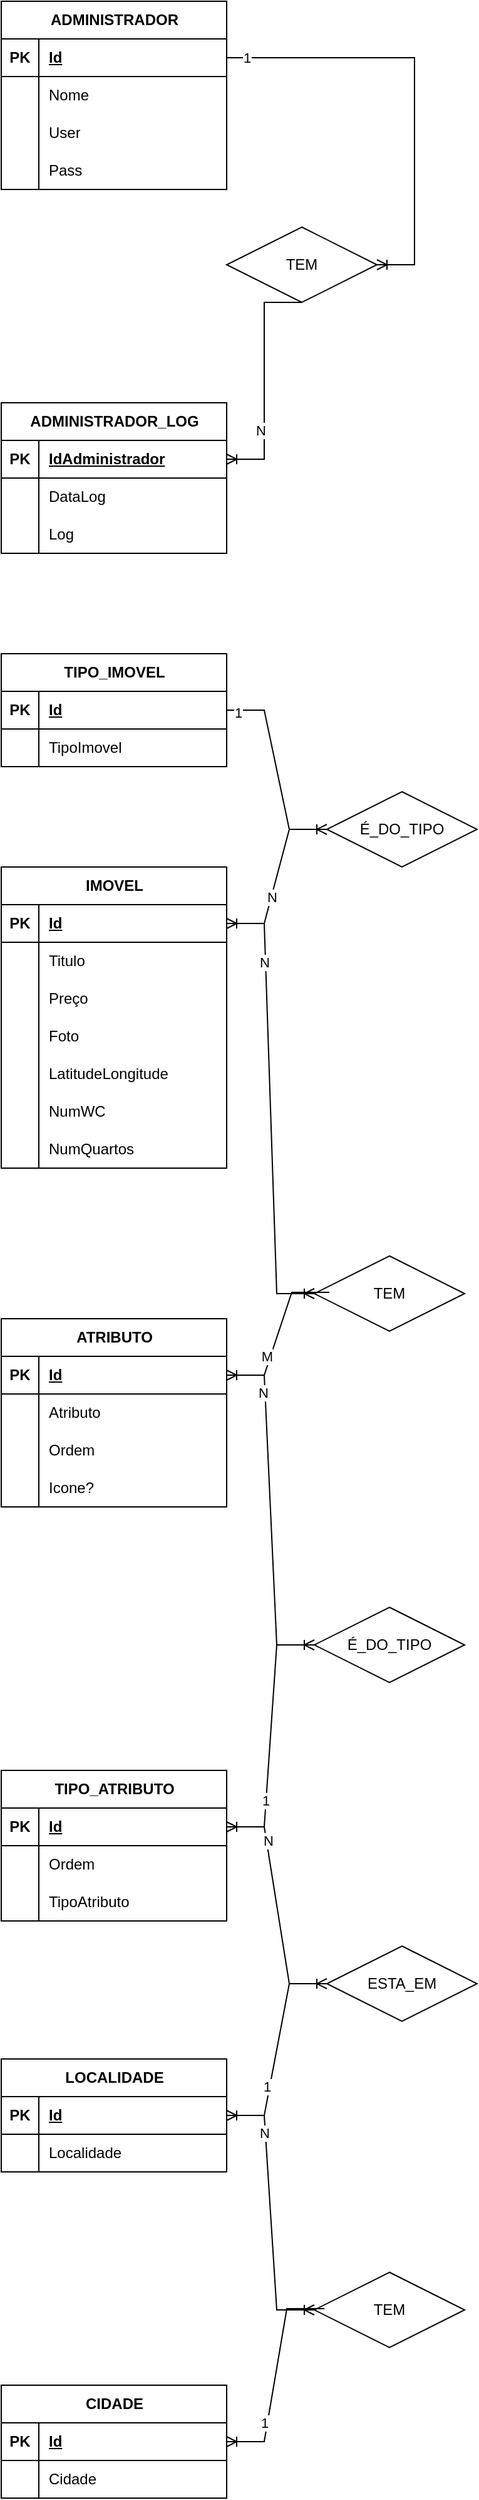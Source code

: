 <mxfile version="24.8.2">
  <diagram name="Página-1" id="wgQVCFoIRa9GiTAmnDLM">
    <mxGraphModel dx="1366" dy="745" grid="1" gridSize="10" guides="1" tooltips="1" connect="1" arrows="1" fold="1" page="1" pageScale="1" pageWidth="827" pageHeight="1169" math="0" shadow="0">
      <root>
        <mxCell id="0" />
        <mxCell id="1" parent="0" />
        <mxCell id="39krGgoOqLm14EW-LOz7-1" value="ADMINISTRADOR" style="shape=table;startSize=30;container=1;collapsible=1;childLayout=tableLayout;fixedRows=1;rowLines=0;fontStyle=1;align=center;resizeLast=1;html=1;" vertex="1" parent="1">
          <mxGeometry x="120" y="250" width="180" height="150" as="geometry" />
        </mxCell>
        <mxCell id="39krGgoOqLm14EW-LOz7-2" value="" style="shape=tableRow;horizontal=0;startSize=0;swimlaneHead=0;swimlaneBody=0;fillColor=none;collapsible=0;dropTarget=0;points=[[0,0.5],[1,0.5]];portConstraint=eastwest;top=0;left=0;right=0;bottom=1;" vertex="1" parent="39krGgoOqLm14EW-LOz7-1">
          <mxGeometry y="30" width="180" height="30" as="geometry" />
        </mxCell>
        <mxCell id="39krGgoOqLm14EW-LOz7-3" value="PK" style="shape=partialRectangle;connectable=0;fillColor=none;top=0;left=0;bottom=0;right=0;fontStyle=1;overflow=hidden;whiteSpace=wrap;html=1;" vertex="1" parent="39krGgoOqLm14EW-LOz7-2">
          <mxGeometry width="30" height="30" as="geometry">
            <mxRectangle width="30" height="30" as="alternateBounds" />
          </mxGeometry>
        </mxCell>
        <mxCell id="39krGgoOqLm14EW-LOz7-4" value="Id" style="shape=partialRectangle;connectable=0;fillColor=none;top=0;left=0;bottom=0;right=0;align=left;spacingLeft=6;fontStyle=5;overflow=hidden;whiteSpace=wrap;html=1;" vertex="1" parent="39krGgoOqLm14EW-LOz7-2">
          <mxGeometry x="30" width="150" height="30" as="geometry">
            <mxRectangle width="150" height="30" as="alternateBounds" />
          </mxGeometry>
        </mxCell>
        <mxCell id="39krGgoOqLm14EW-LOz7-5" value="" style="shape=tableRow;horizontal=0;startSize=0;swimlaneHead=0;swimlaneBody=0;fillColor=none;collapsible=0;dropTarget=0;points=[[0,0.5],[1,0.5]];portConstraint=eastwest;top=0;left=0;right=0;bottom=0;" vertex="1" parent="39krGgoOqLm14EW-LOz7-1">
          <mxGeometry y="60" width="180" height="30" as="geometry" />
        </mxCell>
        <mxCell id="39krGgoOqLm14EW-LOz7-6" value="" style="shape=partialRectangle;connectable=0;fillColor=none;top=0;left=0;bottom=0;right=0;editable=1;overflow=hidden;whiteSpace=wrap;html=1;" vertex="1" parent="39krGgoOqLm14EW-LOz7-5">
          <mxGeometry width="30" height="30" as="geometry">
            <mxRectangle width="30" height="30" as="alternateBounds" />
          </mxGeometry>
        </mxCell>
        <mxCell id="39krGgoOqLm14EW-LOz7-7" value="Nome" style="shape=partialRectangle;connectable=0;fillColor=none;top=0;left=0;bottom=0;right=0;align=left;spacingLeft=6;overflow=hidden;whiteSpace=wrap;html=1;" vertex="1" parent="39krGgoOqLm14EW-LOz7-5">
          <mxGeometry x="30" width="150" height="30" as="geometry">
            <mxRectangle width="150" height="30" as="alternateBounds" />
          </mxGeometry>
        </mxCell>
        <mxCell id="39krGgoOqLm14EW-LOz7-8" value="" style="shape=tableRow;horizontal=0;startSize=0;swimlaneHead=0;swimlaneBody=0;fillColor=none;collapsible=0;dropTarget=0;points=[[0,0.5],[1,0.5]];portConstraint=eastwest;top=0;left=0;right=0;bottom=0;" vertex="1" parent="39krGgoOqLm14EW-LOz7-1">
          <mxGeometry y="90" width="180" height="30" as="geometry" />
        </mxCell>
        <mxCell id="39krGgoOqLm14EW-LOz7-9" value="" style="shape=partialRectangle;connectable=0;fillColor=none;top=0;left=0;bottom=0;right=0;editable=1;overflow=hidden;whiteSpace=wrap;html=1;" vertex="1" parent="39krGgoOqLm14EW-LOz7-8">
          <mxGeometry width="30" height="30" as="geometry">
            <mxRectangle width="30" height="30" as="alternateBounds" />
          </mxGeometry>
        </mxCell>
        <mxCell id="39krGgoOqLm14EW-LOz7-10" value="User" style="shape=partialRectangle;connectable=0;fillColor=none;top=0;left=0;bottom=0;right=0;align=left;spacingLeft=6;overflow=hidden;whiteSpace=wrap;html=1;" vertex="1" parent="39krGgoOqLm14EW-LOz7-8">
          <mxGeometry x="30" width="150" height="30" as="geometry">
            <mxRectangle width="150" height="30" as="alternateBounds" />
          </mxGeometry>
        </mxCell>
        <mxCell id="39krGgoOqLm14EW-LOz7-11" value="" style="shape=tableRow;horizontal=0;startSize=0;swimlaneHead=0;swimlaneBody=0;fillColor=none;collapsible=0;dropTarget=0;points=[[0,0.5],[1,0.5]];portConstraint=eastwest;top=0;left=0;right=0;bottom=0;" vertex="1" parent="39krGgoOqLm14EW-LOz7-1">
          <mxGeometry y="120" width="180" height="30" as="geometry" />
        </mxCell>
        <mxCell id="39krGgoOqLm14EW-LOz7-12" value="" style="shape=partialRectangle;connectable=0;fillColor=none;top=0;left=0;bottom=0;right=0;editable=1;overflow=hidden;whiteSpace=wrap;html=1;" vertex="1" parent="39krGgoOqLm14EW-LOz7-11">
          <mxGeometry width="30" height="30" as="geometry">
            <mxRectangle width="30" height="30" as="alternateBounds" />
          </mxGeometry>
        </mxCell>
        <mxCell id="39krGgoOqLm14EW-LOz7-13" value="Pass" style="shape=partialRectangle;connectable=0;fillColor=none;top=0;left=0;bottom=0;right=0;align=left;spacingLeft=6;overflow=hidden;whiteSpace=wrap;html=1;" vertex="1" parent="39krGgoOqLm14EW-LOz7-11">
          <mxGeometry x="30" width="150" height="30" as="geometry">
            <mxRectangle width="150" height="30" as="alternateBounds" />
          </mxGeometry>
        </mxCell>
        <mxCell id="39krGgoOqLm14EW-LOz7-14" value="ADMINISTRADOR_LOG" style="shape=table;startSize=30;container=1;collapsible=1;childLayout=tableLayout;fixedRows=1;rowLines=0;fontStyle=1;align=center;resizeLast=1;html=1;" vertex="1" parent="1">
          <mxGeometry x="120" y="570" width="180" height="120" as="geometry" />
        </mxCell>
        <mxCell id="39krGgoOqLm14EW-LOz7-15" value="" style="shape=tableRow;horizontal=0;startSize=0;swimlaneHead=0;swimlaneBody=0;fillColor=none;collapsible=0;dropTarget=0;points=[[0,0.5],[1,0.5]];portConstraint=eastwest;top=0;left=0;right=0;bottom=1;" vertex="1" parent="39krGgoOqLm14EW-LOz7-14">
          <mxGeometry y="30" width="180" height="30" as="geometry" />
        </mxCell>
        <mxCell id="39krGgoOqLm14EW-LOz7-16" value="PK" style="shape=partialRectangle;connectable=0;fillColor=none;top=0;left=0;bottom=0;right=0;fontStyle=1;overflow=hidden;whiteSpace=wrap;html=1;" vertex="1" parent="39krGgoOqLm14EW-LOz7-15">
          <mxGeometry width="30" height="30" as="geometry">
            <mxRectangle width="30" height="30" as="alternateBounds" />
          </mxGeometry>
        </mxCell>
        <mxCell id="39krGgoOqLm14EW-LOz7-17" value="IdAdministrador" style="shape=partialRectangle;connectable=0;fillColor=none;top=0;left=0;bottom=0;right=0;align=left;spacingLeft=6;fontStyle=5;overflow=hidden;whiteSpace=wrap;html=1;" vertex="1" parent="39krGgoOqLm14EW-LOz7-15">
          <mxGeometry x="30" width="150" height="30" as="geometry">
            <mxRectangle width="150" height="30" as="alternateBounds" />
          </mxGeometry>
        </mxCell>
        <mxCell id="39krGgoOqLm14EW-LOz7-18" value="" style="shape=tableRow;horizontal=0;startSize=0;swimlaneHead=0;swimlaneBody=0;fillColor=none;collapsible=0;dropTarget=0;points=[[0,0.5],[1,0.5]];portConstraint=eastwest;top=0;left=0;right=0;bottom=0;" vertex="1" parent="39krGgoOqLm14EW-LOz7-14">
          <mxGeometry y="60" width="180" height="30" as="geometry" />
        </mxCell>
        <mxCell id="39krGgoOqLm14EW-LOz7-19" value="" style="shape=partialRectangle;connectable=0;fillColor=none;top=0;left=0;bottom=0;right=0;editable=1;overflow=hidden;whiteSpace=wrap;html=1;" vertex="1" parent="39krGgoOqLm14EW-LOz7-18">
          <mxGeometry width="30" height="30" as="geometry">
            <mxRectangle width="30" height="30" as="alternateBounds" />
          </mxGeometry>
        </mxCell>
        <mxCell id="39krGgoOqLm14EW-LOz7-20" value="DataLog" style="shape=partialRectangle;connectable=0;fillColor=none;top=0;left=0;bottom=0;right=0;align=left;spacingLeft=6;overflow=hidden;whiteSpace=wrap;html=1;" vertex="1" parent="39krGgoOqLm14EW-LOz7-18">
          <mxGeometry x="30" width="150" height="30" as="geometry">
            <mxRectangle width="150" height="30" as="alternateBounds" />
          </mxGeometry>
        </mxCell>
        <mxCell id="39krGgoOqLm14EW-LOz7-21" value="" style="shape=tableRow;horizontal=0;startSize=0;swimlaneHead=0;swimlaneBody=0;fillColor=none;collapsible=0;dropTarget=0;points=[[0,0.5],[1,0.5]];portConstraint=eastwest;top=0;left=0;right=0;bottom=0;" vertex="1" parent="39krGgoOqLm14EW-LOz7-14">
          <mxGeometry y="90" width="180" height="30" as="geometry" />
        </mxCell>
        <mxCell id="39krGgoOqLm14EW-LOz7-22" value="" style="shape=partialRectangle;connectable=0;fillColor=none;top=0;left=0;bottom=0;right=0;editable=1;overflow=hidden;whiteSpace=wrap;html=1;" vertex="1" parent="39krGgoOqLm14EW-LOz7-21">
          <mxGeometry width="30" height="30" as="geometry">
            <mxRectangle width="30" height="30" as="alternateBounds" />
          </mxGeometry>
        </mxCell>
        <mxCell id="39krGgoOqLm14EW-LOz7-23" value="Log" style="shape=partialRectangle;connectable=0;fillColor=none;top=0;left=0;bottom=0;right=0;align=left;spacingLeft=6;overflow=hidden;whiteSpace=wrap;html=1;" vertex="1" parent="39krGgoOqLm14EW-LOz7-21">
          <mxGeometry x="30" width="150" height="30" as="geometry">
            <mxRectangle width="150" height="30" as="alternateBounds" />
          </mxGeometry>
        </mxCell>
        <mxCell id="39krGgoOqLm14EW-LOz7-37" value="" style="edgeStyle=entityRelationEdgeStyle;fontSize=12;html=1;endArrow=ERoneToMany;rounded=0;" edge="1" parent="1" source="39krGgoOqLm14EW-LOz7-2" target="39krGgoOqLm14EW-LOz7-83">
          <mxGeometry width="100" height="100" relative="1" as="geometry">
            <mxPoint x="330" y="280" as="sourcePoint" />
            <mxPoint x="390" y="425" as="targetPoint" />
            <Array as="points">
              <mxPoint x="400" y="353" />
              <mxPoint x="370" y="368" />
              <mxPoint x="360" y="368" />
              <mxPoint x="350" y="280" />
            </Array>
          </mxGeometry>
        </mxCell>
        <mxCell id="39krGgoOqLm14EW-LOz7-38" value="1" style="edgeLabel;html=1;align=center;verticalAlign=middle;resizable=0;points=[];" vertex="1" connectable="0" parent="39krGgoOqLm14EW-LOz7-37">
          <mxGeometry x="-0.91" relative="1" as="geometry">
            <mxPoint as="offset" />
          </mxGeometry>
        </mxCell>
        <mxCell id="39krGgoOqLm14EW-LOz7-40" value="TIPO_IMOVEL" style="shape=table;startSize=30;container=1;collapsible=1;childLayout=tableLayout;fixedRows=1;rowLines=0;fontStyle=1;align=center;resizeLast=1;html=1;" vertex="1" parent="1">
          <mxGeometry x="120" y="770" width="180" height="90" as="geometry" />
        </mxCell>
        <mxCell id="39krGgoOqLm14EW-LOz7-41" value="" style="shape=tableRow;horizontal=0;startSize=0;swimlaneHead=0;swimlaneBody=0;fillColor=none;collapsible=0;dropTarget=0;points=[[0,0.5],[1,0.5]];portConstraint=eastwest;top=0;left=0;right=0;bottom=1;" vertex="1" parent="39krGgoOqLm14EW-LOz7-40">
          <mxGeometry y="30" width="180" height="30" as="geometry" />
        </mxCell>
        <mxCell id="39krGgoOqLm14EW-LOz7-42" value="PK" style="shape=partialRectangle;connectable=0;fillColor=none;top=0;left=0;bottom=0;right=0;fontStyle=1;overflow=hidden;whiteSpace=wrap;html=1;" vertex="1" parent="39krGgoOqLm14EW-LOz7-41">
          <mxGeometry width="30" height="30" as="geometry">
            <mxRectangle width="30" height="30" as="alternateBounds" />
          </mxGeometry>
        </mxCell>
        <mxCell id="39krGgoOqLm14EW-LOz7-43" value="Id" style="shape=partialRectangle;connectable=0;fillColor=none;top=0;left=0;bottom=0;right=0;align=left;spacingLeft=6;fontStyle=5;overflow=hidden;whiteSpace=wrap;html=1;" vertex="1" parent="39krGgoOqLm14EW-LOz7-41">
          <mxGeometry x="30" width="150" height="30" as="geometry">
            <mxRectangle width="150" height="30" as="alternateBounds" />
          </mxGeometry>
        </mxCell>
        <mxCell id="39krGgoOqLm14EW-LOz7-44" value="" style="shape=tableRow;horizontal=0;startSize=0;swimlaneHead=0;swimlaneBody=0;fillColor=none;collapsible=0;dropTarget=0;points=[[0,0.5],[1,0.5]];portConstraint=eastwest;top=0;left=0;right=0;bottom=0;" vertex="1" parent="39krGgoOqLm14EW-LOz7-40">
          <mxGeometry y="60" width="180" height="30" as="geometry" />
        </mxCell>
        <mxCell id="39krGgoOqLm14EW-LOz7-45" value="" style="shape=partialRectangle;connectable=0;fillColor=none;top=0;left=0;bottom=0;right=0;editable=1;overflow=hidden;whiteSpace=wrap;html=1;" vertex="1" parent="39krGgoOqLm14EW-LOz7-44">
          <mxGeometry width="30" height="30" as="geometry">
            <mxRectangle width="30" height="30" as="alternateBounds" />
          </mxGeometry>
        </mxCell>
        <mxCell id="39krGgoOqLm14EW-LOz7-46" value="TipoImovel" style="shape=partialRectangle;connectable=0;fillColor=none;top=0;left=0;bottom=0;right=0;align=left;spacingLeft=6;overflow=hidden;whiteSpace=wrap;html=1;" vertex="1" parent="39krGgoOqLm14EW-LOz7-44">
          <mxGeometry x="30" width="150" height="30" as="geometry">
            <mxRectangle width="150" height="30" as="alternateBounds" />
          </mxGeometry>
        </mxCell>
        <mxCell id="39krGgoOqLm14EW-LOz7-55" value="IMOVEL" style="shape=table;startSize=30;container=1;collapsible=1;childLayout=tableLayout;fixedRows=1;rowLines=0;fontStyle=1;align=center;resizeLast=1;html=1;" vertex="1" parent="1">
          <mxGeometry x="120" y="940" width="180" height="240" as="geometry" />
        </mxCell>
        <mxCell id="39krGgoOqLm14EW-LOz7-56" value="" style="shape=tableRow;horizontal=0;startSize=0;swimlaneHead=0;swimlaneBody=0;fillColor=none;collapsible=0;dropTarget=0;points=[[0,0.5],[1,0.5]];portConstraint=eastwest;top=0;left=0;right=0;bottom=1;" vertex="1" parent="39krGgoOqLm14EW-LOz7-55">
          <mxGeometry y="30" width="180" height="30" as="geometry" />
        </mxCell>
        <mxCell id="39krGgoOqLm14EW-LOz7-57" value="PK" style="shape=partialRectangle;connectable=0;fillColor=none;top=0;left=0;bottom=0;right=0;fontStyle=1;overflow=hidden;whiteSpace=wrap;html=1;" vertex="1" parent="39krGgoOqLm14EW-LOz7-56">
          <mxGeometry width="30" height="30" as="geometry">
            <mxRectangle width="30" height="30" as="alternateBounds" />
          </mxGeometry>
        </mxCell>
        <mxCell id="39krGgoOqLm14EW-LOz7-58" value="Id" style="shape=partialRectangle;connectable=0;fillColor=none;top=0;left=0;bottom=0;right=0;align=left;spacingLeft=6;fontStyle=5;overflow=hidden;whiteSpace=wrap;html=1;" vertex="1" parent="39krGgoOqLm14EW-LOz7-56">
          <mxGeometry x="30" width="150" height="30" as="geometry">
            <mxRectangle width="150" height="30" as="alternateBounds" />
          </mxGeometry>
        </mxCell>
        <mxCell id="39krGgoOqLm14EW-LOz7-59" value="" style="shape=tableRow;horizontal=0;startSize=0;swimlaneHead=0;swimlaneBody=0;fillColor=none;collapsible=0;dropTarget=0;points=[[0,0.5],[1,0.5]];portConstraint=eastwest;top=0;left=0;right=0;bottom=0;" vertex="1" parent="39krGgoOqLm14EW-LOz7-55">
          <mxGeometry y="60" width="180" height="30" as="geometry" />
        </mxCell>
        <mxCell id="39krGgoOqLm14EW-LOz7-60" value="" style="shape=partialRectangle;connectable=0;fillColor=none;top=0;left=0;bottom=0;right=0;editable=1;overflow=hidden;whiteSpace=wrap;html=1;" vertex="1" parent="39krGgoOqLm14EW-LOz7-59">
          <mxGeometry width="30" height="30" as="geometry">
            <mxRectangle width="30" height="30" as="alternateBounds" />
          </mxGeometry>
        </mxCell>
        <mxCell id="39krGgoOqLm14EW-LOz7-61" value="Titulo" style="shape=partialRectangle;connectable=0;fillColor=none;top=0;left=0;bottom=0;right=0;align=left;spacingLeft=6;overflow=hidden;whiteSpace=wrap;html=1;" vertex="1" parent="39krGgoOqLm14EW-LOz7-59">
          <mxGeometry x="30" width="150" height="30" as="geometry">
            <mxRectangle width="150" height="30" as="alternateBounds" />
          </mxGeometry>
        </mxCell>
        <mxCell id="39krGgoOqLm14EW-LOz7-65" value="" style="shape=tableRow;horizontal=0;startSize=0;swimlaneHead=0;swimlaneBody=0;fillColor=none;collapsible=0;dropTarget=0;points=[[0,0.5],[1,0.5]];portConstraint=eastwest;top=0;left=0;right=0;bottom=0;" vertex="1" parent="39krGgoOqLm14EW-LOz7-55">
          <mxGeometry y="90" width="180" height="30" as="geometry" />
        </mxCell>
        <mxCell id="39krGgoOqLm14EW-LOz7-66" value="" style="shape=partialRectangle;connectable=0;fillColor=none;top=0;left=0;bottom=0;right=0;editable=1;overflow=hidden;whiteSpace=wrap;html=1;" vertex="1" parent="39krGgoOqLm14EW-LOz7-65">
          <mxGeometry width="30" height="30" as="geometry">
            <mxRectangle width="30" height="30" as="alternateBounds" />
          </mxGeometry>
        </mxCell>
        <mxCell id="39krGgoOqLm14EW-LOz7-67" value="Preço" style="shape=partialRectangle;connectable=0;fillColor=none;top=0;left=0;bottom=0;right=0;align=left;spacingLeft=6;overflow=hidden;whiteSpace=wrap;html=1;" vertex="1" parent="39krGgoOqLm14EW-LOz7-65">
          <mxGeometry x="30" width="150" height="30" as="geometry">
            <mxRectangle width="150" height="30" as="alternateBounds" />
          </mxGeometry>
        </mxCell>
        <mxCell id="39krGgoOqLm14EW-LOz7-68" value="" style="shape=tableRow;horizontal=0;startSize=0;swimlaneHead=0;swimlaneBody=0;fillColor=none;collapsible=0;dropTarget=0;points=[[0,0.5],[1,0.5]];portConstraint=eastwest;top=0;left=0;right=0;bottom=0;" vertex="1" parent="39krGgoOqLm14EW-LOz7-55">
          <mxGeometry y="120" width="180" height="30" as="geometry" />
        </mxCell>
        <mxCell id="39krGgoOqLm14EW-LOz7-69" value="" style="shape=partialRectangle;connectable=0;fillColor=none;top=0;left=0;bottom=0;right=0;editable=1;overflow=hidden;whiteSpace=wrap;html=1;" vertex="1" parent="39krGgoOqLm14EW-LOz7-68">
          <mxGeometry width="30" height="30" as="geometry">
            <mxRectangle width="30" height="30" as="alternateBounds" />
          </mxGeometry>
        </mxCell>
        <mxCell id="39krGgoOqLm14EW-LOz7-70" value="Foto" style="shape=partialRectangle;connectable=0;fillColor=none;top=0;left=0;bottom=0;right=0;align=left;spacingLeft=6;overflow=hidden;whiteSpace=wrap;html=1;" vertex="1" parent="39krGgoOqLm14EW-LOz7-68">
          <mxGeometry x="30" width="150" height="30" as="geometry">
            <mxRectangle width="150" height="30" as="alternateBounds" />
          </mxGeometry>
        </mxCell>
        <mxCell id="39krGgoOqLm14EW-LOz7-71" value="" style="shape=tableRow;horizontal=0;startSize=0;swimlaneHead=0;swimlaneBody=0;fillColor=none;collapsible=0;dropTarget=0;points=[[0,0.5],[1,0.5]];portConstraint=eastwest;top=0;left=0;right=0;bottom=0;" vertex="1" parent="39krGgoOqLm14EW-LOz7-55">
          <mxGeometry y="150" width="180" height="30" as="geometry" />
        </mxCell>
        <mxCell id="39krGgoOqLm14EW-LOz7-72" value="" style="shape=partialRectangle;connectable=0;fillColor=none;top=0;left=0;bottom=0;right=0;editable=1;overflow=hidden;whiteSpace=wrap;html=1;" vertex="1" parent="39krGgoOqLm14EW-LOz7-71">
          <mxGeometry width="30" height="30" as="geometry">
            <mxRectangle width="30" height="30" as="alternateBounds" />
          </mxGeometry>
        </mxCell>
        <mxCell id="39krGgoOqLm14EW-LOz7-73" value="LatitudeLongitude" style="shape=partialRectangle;connectable=0;fillColor=none;top=0;left=0;bottom=0;right=0;align=left;spacingLeft=6;overflow=hidden;whiteSpace=wrap;html=1;" vertex="1" parent="39krGgoOqLm14EW-LOz7-71">
          <mxGeometry x="30" width="150" height="30" as="geometry">
            <mxRectangle width="150" height="30" as="alternateBounds" />
          </mxGeometry>
        </mxCell>
        <mxCell id="39krGgoOqLm14EW-LOz7-74" value="" style="shape=tableRow;horizontal=0;startSize=0;swimlaneHead=0;swimlaneBody=0;fillColor=none;collapsible=0;dropTarget=0;points=[[0,0.5],[1,0.5]];portConstraint=eastwest;top=0;left=0;right=0;bottom=0;" vertex="1" parent="39krGgoOqLm14EW-LOz7-55">
          <mxGeometry y="180" width="180" height="30" as="geometry" />
        </mxCell>
        <mxCell id="39krGgoOqLm14EW-LOz7-75" value="" style="shape=partialRectangle;connectable=0;fillColor=none;top=0;left=0;bottom=0;right=0;editable=1;overflow=hidden;whiteSpace=wrap;html=1;" vertex="1" parent="39krGgoOqLm14EW-LOz7-74">
          <mxGeometry width="30" height="30" as="geometry">
            <mxRectangle width="30" height="30" as="alternateBounds" />
          </mxGeometry>
        </mxCell>
        <mxCell id="39krGgoOqLm14EW-LOz7-76" value="NumWC" style="shape=partialRectangle;connectable=0;fillColor=none;top=0;left=0;bottom=0;right=0;align=left;spacingLeft=6;overflow=hidden;whiteSpace=wrap;html=1;" vertex="1" parent="39krGgoOqLm14EW-LOz7-74">
          <mxGeometry x="30" width="150" height="30" as="geometry">
            <mxRectangle width="150" height="30" as="alternateBounds" />
          </mxGeometry>
        </mxCell>
        <mxCell id="39krGgoOqLm14EW-LOz7-77" value="" style="shape=tableRow;horizontal=0;startSize=0;swimlaneHead=0;swimlaneBody=0;fillColor=none;collapsible=0;dropTarget=0;points=[[0,0.5],[1,0.5]];portConstraint=eastwest;top=0;left=0;right=0;bottom=0;" vertex="1" parent="39krGgoOqLm14EW-LOz7-55">
          <mxGeometry y="210" width="180" height="30" as="geometry" />
        </mxCell>
        <mxCell id="39krGgoOqLm14EW-LOz7-78" value="" style="shape=partialRectangle;connectable=0;fillColor=none;top=0;left=0;bottom=0;right=0;editable=1;overflow=hidden;whiteSpace=wrap;html=1;" vertex="1" parent="39krGgoOqLm14EW-LOz7-77">
          <mxGeometry width="30" height="30" as="geometry">
            <mxRectangle width="30" height="30" as="alternateBounds" />
          </mxGeometry>
        </mxCell>
        <mxCell id="39krGgoOqLm14EW-LOz7-79" value="NumQuartos" style="shape=partialRectangle;connectable=0;fillColor=none;top=0;left=0;bottom=0;right=0;align=left;spacingLeft=6;overflow=hidden;whiteSpace=wrap;html=1;" vertex="1" parent="39krGgoOqLm14EW-LOz7-77">
          <mxGeometry x="30" width="150" height="30" as="geometry">
            <mxRectangle width="150" height="30" as="alternateBounds" />
          </mxGeometry>
        </mxCell>
        <mxCell id="39krGgoOqLm14EW-LOz7-80" value="" style="edgeStyle=entityRelationEdgeStyle;fontSize=12;html=1;endArrow=ERoneToMany;rounded=0;entryX=0;entryY=0.5;entryDx=0;entryDy=0;" edge="1" parent="1" source="39krGgoOqLm14EW-LOz7-41" target="39krGgoOqLm14EW-LOz7-86">
          <mxGeometry width="100" height="100" relative="1" as="geometry">
            <mxPoint x="320" y="970" as="sourcePoint" />
            <mxPoint x="420" y="870" as="targetPoint" />
          </mxGeometry>
        </mxCell>
        <mxCell id="39krGgoOqLm14EW-LOz7-81" value="1" style="edgeLabel;html=1;align=center;verticalAlign=middle;resizable=0;points=[];" vertex="1" connectable="0" parent="39krGgoOqLm14EW-LOz7-80">
          <mxGeometry x="-0.887" y="-2" relative="1" as="geometry">
            <mxPoint as="offset" />
          </mxGeometry>
        </mxCell>
        <mxCell id="39krGgoOqLm14EW-LOz7-83" value="TEM" style="shape=rhombus;perimeter=rhombusPerimeter;whiteSpace=wrap;html=1;align=center;" vertex="1" parent="1">
          <mxGeometry x="300" y="430" width="120" height="60" as="geometry" />
        </mxCell>
        <mxCell id="39krGgoOqLm14EW-LOz7-84" value="" style="edgeStyle=entityRelationEdgeStyle;fontSize=12;html=1;endArrow=ERoneToMany;rounded=0;exitX=0.5;exitY=1;exitDx=0;exitDy=0;" edge="1" parent="1" source="39krGgoOqLm14EW-LOz7-83" target="39krGgoOqLm14EW-LOz7-15">
          <mxGeometry width="100" height="100" relative="1" as="geometry">
            <mxPoint x="380" y="650" as="sourcePoint" />
            <mxPoint x="480" y="550" as="targetPoint" />
            <Array as="points">
              <mxPoint x="360" y="540" />
              <mxPoint x="380" y="530" />
            </Array>
          </mxGeometry>
        </mxCell>
        <mxCell id="39krGgoOqLm14EW-LOz7-85" value="N" style="edgeLabel;html=1;align=center;verticalAlign=middle;resizable=0;points=[];" vertex="1" connectable="0" parent="39krGgoOqLm14EW-LOz7-84">
          <mxGeometry x="0.419" y="-3" relative="1" as="geometry">
            <mxPoint as="offset" />
          </mxGeometry>
        </mxCell>
        <mxCell id="39krGgoOqLm14EW-LOz7-86" value="É_DO_TIPO" style="shape=rhombus;perimeter=rhombusPerimeter;whiteSpace=wrap;html=1;align=center;" vertex="1" parent="1">
          <mxGeometry x="380" y="880" width="120" height="60" as="geometry" />
        </mxCell>
        <mxCell id="39krGgoOqLm14EW-LOz7-87" value="" style="edgeStyle=entityRelationEdgeStyle;fontSize=12;html=1;endArrow=ERoneToMany;rounded=0;" edge="1" parent="1" source="39krGgoOqLm14EW-LOz7-86" target="39krGgoOqLm14EW-LOz7-56">
          <mxGeometry width="100" height="100" relative="1" as="geometry">
            <mxPoint x="390" y="1160" as="sourcePoint" />
            <mxPoint x="490" y="1060" as="targetPoint" />
            <Array as="points">
              <mxPoint x="390" y="1010" />
            </Array>
          </mxGeometry>
        </mxCell>
        <mxCell id="39krGgoOqLm14EW-LOz7-88" value="N" style="edgeLabel;html=1;align=center;verticalAlign=middle;resizable=0;points=[];" vertex="1" connectable="0" parent="39krGgoOqLm14EW-LOz7-87">
          <mxGeometry x="0.247" relative="1" as="geometry">
            <mxPoint as="offset" />
          </mxGeometry>
        </mxCell>
        <mxCell id="39krGgoOqLm14EW-LOz7-89" value="TEM" style="shape=rhombus;perimeter=rhombusPerimeter;whiteSpace=wrap;html=1;align=center;" vertex="1" parent="1">
          <mxGeometry x="370" y="1250" width="120" height="60" as="geometry" />
        </mxCell>
        <mxCell id="39krGgoOqLm14EW-LOz7-90" value="" style="edgeStyle=entityRelationEdgeStyle;fontSize=12;html=1;endArrow=ERoneToMany;rounded=0;" edge="1" parent="1" source="39krGgoOqLm14EW-LOz7-56" target="39krGgoOqLm14EW-LOz7-89">
          <mxGeometry width="100" height="100" relative="1" as="geometry">
            <mxPoint x="250" y="1350" as="sourcePoint" />
            <mxPoint x="350" y="1250" as="targetPoint" />
          </mxGeometry>
        </mxCell>
        <mxCell id="39krGgoOqLm14EW-LOz7-104" value="N" style="edgeLabel;html=1;align=center;verticalAlign=middle;resizable=0;points=[];" vertex="1" connectable="0" parent="39krGgoOqLm14EW-LOz7-90">
          <mxGeometry x="-0.657" y="-1" relative="1" as="geometry">
            <mxPoint as="offset" />
          </mxGeometry>
        </mxCell>
        <mxCell id="39krGgoOqLm14EW-LOz7-91" value="ATRIBUTO" style="shape=table;startSize=30;container=1;collapsible=1;childLayout=tableLayout;fixedRows=1;rowLines=0;fontStyle=1;align=center;resizeLast=1;html=1;" vertex="1" parent="1">
          <mxGeometry x="120" y="1300" width="180" height="150" as="geometry" />
        </mxCell>
        <mxCell id="39krGgoOqLm14EW-LOz7-92" value="" style="shape=tableRow;horizontal=0;startSize=0;swimlaneHead=0;swimlaneBody=0;fillColor=none;collapsible=0;dropTarget=0;points=[[0,0.5],[1,0.5]];portConstraint=eastwest;top=0;left=0;right=0;bottom=1;" vertex="1" parent="39krGgoOqLm14EW-LOz7-91">
          <mxGeometry y="30" width="180" height="30" as="geometry" />
        </mxCell>
        <mxCell id="39krGgoOqLm14EW-LOz7-93" value="PK" style="shape=partialRectangle;connectable=0;fillColor=none;top=0;left=0;bottom=0;right=0;fontStyle=1;overflow=hidden;whiteSpace=wrap;html=1;" vertex="1" parent="39krGgoOqLm14EW-LOz7-92">
          <mxGeometry width="30" height="30" as="geometry">
            <mxRectangle width="30" height="30" as="alternateBounds" />
          </mxGeometry>
        </mxCell>
        <mxCell id="39krGgoOqLm14EW-LOz7-94" value="Id" style="shape=partialRectangle;connectable=0;fillColor=none;top=0;left=0;bottom=0;right=0;align=left;spacingLeft=6;fontStyle=5;overflow=hidden;whiteSpace=wrap;html=1;" vertex="1" parent="39krGgoOqLm14EW-LOz7-92">
          <mxGeometry x="30" width="150" height="30" as="geometry">
            <mxRectangle width="150" height="30" as="alternateBounds" />
          </mxGeometry>
        </mxCell>
        <mxCell id="39krGgoOqLm14EW-LOz7-95" value="" style="shape=tableRow;horizontal=0;startSize=0;swimlaneHead=0;swimlaneBody=0;fillColor=none;collapsible=0;dropTarget=0;points=[[0,0.5],[1,0.5]];portConstraint=eastwest;top=0;left=0;right=0;bottom=0;" vertex="1" parent="39krGgoOqLm14EW-LOz7-91">
          <mxGeometry y="60" width="180" height="30" as="geometry" />
        </mxCell>
        <mxCell id="39krGgoOqLm14EW-LOz7-96" value="" style="shape=partialRectangle;connectable=0;fillColor=none;top=0;left=0;bottom=0;right=0;editable=1;overflow=hidden;whiteSpace=wrap;html=1;" vertex="1" parent="39krGgoOqLm14EW-LOz7-95">
          <mxGeometry width="30" height="30" as="geometry">
            <mxRectangle width="30" height="30" as="alternateBounds" />
          </mxGeometry>
        </mxCell>
        <mxCell id="39krGgoOqLm14EW-LOz7-97" value="Atributo" style="shape=partialRectangle;connectable=0;fillColor=none;top=0;left=0;bottom=0;right=0;align=left;spacingLeft=6;overflow=hidden;whiteSpace=wrap;html=1;" vertex="1" parent="39krGgoOqLm14EW-LOz7-95">
          <mxGeometry x="30" width="150" height="30" as="geometry">
            <mxRectangle width="150" height="30" as="alternateBounds" />
          </mxGeometry>
        </mxCell>
        <mxCell id="39krGgoOqLm14EW-LOz7-98" value="" style="shape=tableRow;horizontal=0;startSize=0;swimlaneHead=0;swimlaneBody=0;fillColor=none;collapsible=0;dropTarget=0;points=[[0,0.5],[1,0.5]];portConstraint=eastwest;top=0;left=0;right=0;bottom=0;" vertex="1" parent="39krGgoOqLm14EW-LOz7-91">
          <mxGeometry y="90" width="180" height="30" as="geometry" />
        </mxCell>
        <mxCell id="39krGgoOqLm14EW-LOz7-99" value="" style="shape=partialRectangle;connectable=0;fillColor=none;top=0;left=0;bottom=0;right=0;editable=1;overflow=hidden;whiteSpace=wrap;html=1;" vertex="1" parent="39krGgoOqLm14EW-LOz7-98">
          <mxGeometry width="30" height="30" as="geometry">
            <mxRectangle width="30" height="30" as="alternateBounds" />
          </mxGeometry>
        </mxCell>
        <mxCell id="39krGgoOqLm14EW-LOz7-100" value="Ordem" style="shape=partialRectangle;connectable=0;fillColor=none;top=0;left=0;bottom=0;right=0;align=left;spacingLeft=6;overflow=hidden;whiteSpace=wrap;html=1;" vertex="1" parent="39krGgoOqLm14EW-LOz7-98">
          <mxGeometry x="30" width="150" height="30" as="geometry">
            <mxRectangle width="150" height="30" as="alternateBounds" />
          </mxGeometry>
        </mxCell>
        <mxCell id="39krGgoOqLm14EW-LOz7-101" value="" style="shape=tableRow;horizontal=0;startSize=0;swimlaneHead=0;swimlaneBody=0;fillColor=none;collapsible=0;dropTarget=0;points=[[0,0.5],[1,0.5]];portConstraint=eastwest;top=0;left=0;right=0;bottom=0;" vertex="1" parent="39krGgoOqLm14EW-LOz7-91">
          <mxGeometry y="120" width="180" height="30" as="geometry" />
        </mxCell>
        <mxCell id="39krGgoOqLm14EW-LOz7-102" value="" style="shape=partialRectangle;connectable=0;fillColor=none;top=0;left=0;bottom=0;right=0;editable=1;overflow=hidden;whiteSpace=wrap;html=1;" vertex="1" parent="39krGgoOqLm14EW-LOz7-101">
          <mxGeometry width="30" height="30" as="geometry">
            <mxRectangle width="30" height="30" as="alternateBounds" />
          </mxGeometry>
        </mxCell>
        <mxCell id="39krGgoOqLm14EW-LOz7-103" value="Icone?" style="shape=partialRectangle;connectable=0;fillColor=none;top=0;left=0;bottom=0;right=0;align=left;spacingLeft=6;overflow=hidden;whiteSpace=wrap;html=1;" vertex="1" parent="39krGgoOqLm14EW-LOz7-101">
          <mxGeometry x="30" width="150" height="30" as="geometry">
            <mxRectangle width="150" height="30" as="alternateBounds" />
          </mxGeometry>
        </mxCell>
        <mxCell id="39krGgoOqLm14EW-LOz7-105" value="" style="edgeStyle=entityRelationEdgeStyle;fontSize=12;html=1;endArrow=ERoneToMany;rounded=0;exitX=0.1;exitY=0.483;exitDx=0;exitDy=0;exitPerimeter=0;" edge="1" parent="1" source="39krGgoOqLm14EW-LOz7-89" target="39krGgoOqLm14EW-LOz7-92">
          <mxGeometry width="100" height="100" relative="1" as="geometry">
            <mxPoint x="410" y="1490" as="sourcePoint" />
            <mxPoint x="510" y="1390" as="targetPoint" />
          </mxGeometry>
        </mxCell>
        <mxCell id="39krGgoOqLm14EW-LOz7-106" value="M" style="edgeLabel;html=1;align=center;verticalAlign=middle;resizable=0;points=[];" vertex="1" connectable="0" parent="39krGgoOqLm14EW-LOz7-105">
          <mxGeometry x="0.308" y="-3" relative="1" as="geometry">
            <mxPoint as="offset" />
          </mxGeometry>
        </mxCell>
        <mxCell id="39krGgoOqLm14EW-LOz7-107" value="É_DO_TIPO" style="shape=rhombus;perimeter=rhombusPerimeter;whiteSpace=wrap;html=1;align=center;" vertex="1" parent="1">
          <mxGeometry x="370" y="1530" width="120" height="60" as="geometry" />
        </mxCell>
        <mxCell id="39krGgoOqLm14EW-LOz7-108" value="TIPO_ATRIBUTO" style="shape=table;startSize=30;container=1;collapsible=1;childLayout=tableLayout;fixedRows=1;rowLines=0;fontStyle=1;align=center;resizeLast=1;html=1;" vertex="1" parent="1">
          <mxGeometry x="120" y="1660" width="180" height="120" as="geometry" />
        </mxCell>
        <mxCell id="39krGgoOqLm14EW-LOz7-109" value="" style="shape=tableRow;horizontal=0;startSize=0;swimlaneHead=0;swimlaneBody=0;fillColor=none;collapsible=0;dropTarget=0;points=[[0,0.5],[1,0.5]];portConstraint=eastwest;top=0;left=0;right=0;bottom=1;" vertex="1" parent="39krGgoOqLm14EW-LOz7-108">
          <mxGeometry y="30" width="180" height="30" as="geometry" />
        </mxCell>
        <mxCell id="39krGgoOqLm14EW-LOz7-110" value="PK" style="shape=partialRectangle;connectable=0;fillColor=none;top=0;left=0;bottom=0;right=0;fontStyle=1;overflow=hidden;whiteSpace=wrap;html=1;" vertex="1" parent="39krGgoOqLm14EW-LOz7-109">
          <mxGeometry width="30" height="30" as="geometry">
            <mxRectangle width="30" height="30" as="alternateBounds" />
          </mxGeometry>
        </mxCell>
        <mxCell id="39krGgoOqLm14EW-LOz7-111" value="Id" style="shape=partialRectangle;connectable=0;fillColor=none;top=0;left=0;bottom=0;right=0;align=left;spacingLeft=6;fontStyle=5;overflow=hidden;whiteSpace=wrap;html=1;" vertex="1" parent="39krGgoOqLm14EW-LOz7-109">
          <mxGeometry x="30" width="150" height="30" as="geometry">
            <mxRectangle width="150" height="30" as="alternateBounds" />
          </mxGeometry>
        </mxCell>
        <mxCell id="39krGgoOqLm14EW-LOz7-112" value="" style="shape=tableRow;horizontal=0;startSize=0;swimlaneHead=0;swimlaneBody=0;fillColor=none;collapsible=0;dropTarget=0;points=[[0,0.5],[1,0.5]];portConstraint=eastwest;top=0;left=0;right=0;bottom=0;" vertex="1" parent="39krGgoOqLm14EW-LOz7-108">
          <mxGeometry y="60" width="180" height="30" as="geometry" />
        </mxCell>
        <mxCell id="39krGgoOqLm14EW-LOz7-113" value="" style="shape=partialRectangle;connectable=0;fillColor=none;top=0;left=0;bottom=0;right=0;editable=1;overflow=hidden;whiteSpace=wrap;html=1;" vertex="1" parent="39krGgoOqLm14EW-LOz7-112">
          <mxGeometry width="30" height="30" as="geometry">
            <mxRectangle width="30" height="30" as="alternateBounds" />
          </mxGeometry>
        </mxCell>
        <mxCell id="39krGgoOqLm14EW-LOz7-114" value="Ordem" style="shape=partialRectangle;connectable=0;fillColor=none;top=0;left=0;bottom=0;right=0;align=left;spacingLeft=6;overflow=hidden;whiteSpace=wrap;html=1;" vertex="1" parent="39krGgoOqLm14EW-LOz7-112">
          <mxGeometry x="30" width="150" height="30" as="geometry">
            <mxRectangle width="150" height="30" as="alternateBounds" />
          </mxGeometry>
        </mxCell>
        <mxCell id="39krGgoOqLm14EW-LOz7-115" value="" style="shape=tableRow;horizontal=0;startSize=0;swimlaneHead=0;swimlaneBody=0;fillColor=none;collapsible=0;dropTarget=0;points=[[0,0.5],[1,0.5]];portConstraint=eastwest;top=0;left=0;right=0;bottom=0;" vertex="1" parent="39krGgoOqLm14EW-LOz7-108">
          <mxGeometry y="90" width="180" height="30" as="geometry" />
        </mxCell>
        <mxCell id="39krGgoOqLm14EW-LOz7-116" value="" style="shape=partialRectangle;connectable=0;fillColor=none;top=0;left=0;bottom=0;right=0;editable=1;overflow=hidden;whiteSpace=wrap;html=1;" vertex="1" parent="39krGgoOqLm14EW-LOz7-115">
          <mxGeometry width="30" height="30" as="geometry">
            <mxRectangle width="30" height="30" as="alternateBounds" />
          </mxGeometry>
        </mxCell>
        <mxCell id="39krGgoOqLm14EW-LOz7-117" value="TipoAtributo" style="shape=partialRectangle;connectable=0;fillColor=none;top=0;left=0;bottom=0;right=0;align=left;spacingLeft=6;overflow=hidden;whiteSpace=wrap;html=1;" vertex="1" parent="39krGgoOqLm14EW-LOz7-115">
          <mxGeometry x="30" width="150" height="30" as="geometry">
            <mxRectangle width="150" height="30" as="alternateBounds" />
          </mxGeometry>
        </mxCell>
        <mxCell id="39krGgoOqLm14EW-LOz7-121" value="" style="edgeStyle=entityRelationEdgeStyle;fontSize=12;html=1;endArrow=ERoneToMany;rounded=0;" edge="1" parent="1" source="39krGgoOqLm14EW-LOz7-92" target="39krGgoOqLm14EW-LOz7-107">
          <mxGeometry width="100" height="100" relative="1" as="geometry">
            <mxPoint x="260" y="1610" as="sourcePoint" />
            <mxPoint x="360" y="1510" as="targetPoint" />
          </mxGeometry>
        </mxCell>
        <mxCell id="39krGgoOqLm14EW-LOz7-122" value="N" style="edgeLabel;html=1;align=center;verticalAlign=middle;resizable=0;points=[];" vertex="1" connectable="0" parent="39krGgoOqLm14EW-LOz7-121">
          <mxGeometry x="-0.681" y="-2" relative="1" as="geometry">
            <mxPoint as="offset" />
          </mxGeometry>
        </mxCell>
        <mxCell id="39krGgoOqLm14EW-LOz7-124" value="" style="edgeStyle=entityRelationEdgeStyle;fontSize=12;html=1;endArrow=ERoneToMany;rounded=0;exitX=0;exitY=0.5;exitDx=0;exitDy=0;" edge="1" parent="1" source="39krGgoOqLm14EW-LOz7-107" target="39krGgoOqLm14EW-LOz7-109">
          <mxGeometry width="100" height="100" relative="1" as="geometry">
            <mxPoint x="380" y="1740" as="sourcePoint" />
            <mxPoint x="480" y="1640" as="targetPoint" />
          </mxGeometry>
        </mxCell>
        <mxCell id="39krGgoOqLm14EW-LOz7-125" value="1" style="edgeLabel;html=1;align=center;verticalAlign=middle;resizable=0;points=[];" vertex="1" connectable="0" parent="39krGgoOqLm14EW-LOz7-124">
          <mxGeometry x="0.504" y="-1" relative="1" as="geometry">
            <mxPoint as="offset" />
          </mxGeometry>
        </mxCell>
        <mxCell id="39krGgoOqLm14EW-LOz7-126" value="LOCALIDADE" style="shape=table;startSize=30;container=1;collapsible=1;childLayout=tableLayout;fixedRows=1;rowLines=0;fontStyle=1;align=center;resizeLast=1;html=1;" vertex="1" parent="1">
          <mxGeometry x="120" y="1890" width="180" height="90" as="geometry" />
        </mxCell>
        <mxCell id="39krGgoOqLm14EW-LOz7-127" value="" style="shape=tableRow;horizontal=0;startSize=0;swimlaneHead=0;swimlaneBody=0;fillColor=none;collapsible=0;dropTarget=0;points=[[0,0.5],[1,0.5]];portConstraint=eastwest;top=0;left=0;right=0;bottom=1;" vertex="1" parent="39krGgoOqLm14EW-LOz7-126">
          <mxGeometry y="30" width="180" height="30" as="geometry" />
        </mxCell>
        <mxCell id="39krGgoOqLm14EW-LOz7-128" value="PK" style="shape=partialRectangle;connectable=0;fillColor=none;top=0;left=0;bottom=0;right=0;fontStyle=1;overflow=hidden;whiteSpace=wrap;html=1;" vertex="1" parent="39krGgoOqLm14EW-LOz7-127">
          <mxGeometry width="30" height="30" as="geometry">
            <mxRectangle width="30" height="30" as="alternateBounds" />
          </mxGeometry>
        </mxCell>
        <mxCell id="39krGgoOqLm14EW-LOz7-129" value="Id" style="shape=partialRectangle;connectable=0;fillColor=none;top=0;left=0;bottom=0;right=0;align=left;spacingLeft=6;fontStyle=5;overflow=hidden;whiteSpace=wrap;html=1;" vertex="1" parent="39krGgoOqLm14EW-LOz7-127">
          <mxGeometry x="30" width="150" height="30" as="geometry">
            <mxRectangle width="150" height="30" as="alternateBounds" />
          </mxGeometry>
        </mxCell>
        <mxCell id="39krGgoOqLm14EW-LOz7-130" value="" style="shape=tableRow;horizontal=0;startSize=0;swimlaneHead=0;swimlaneBody=0;fillColor=none;collapsible=0;dropTarget=0;points=[[0,0.5],[1,0.5]];portConstraint=eastwest;top=0;left=0;right=0;bottom=0;" vertex="1" parent="39krGgoOqLm14EW-LOz7-126">
          <mxGeometry y="60" width="180" height="30" as="geometry" />
        </mxCell>
        <mxCell id="39krGgoOqLm14EW-LOz7-131" value="" style="shape=partialRectangle;connectable=0;fillColor=none;top=0;left=0;bottom=0;right=0;editable=1;overflow=hidden;whiteSpace=wrap;html=1;" vertex="1" parent="39krGgoOqLm14EW-LOz7-130">
          <mxGeometry width="30" height="30" as="geometry">
            <mxRectangle width="30" height="30" as="alternateBounds" />
          </mxGeometry>
        </mxCell>
        <mxCell id="39krGgoOqLm14EW-LOz7-132" value="Localidade" style="shape=partialRectangle;connectable=0;fillColor=none;top=0;left=0;bottom=0;right=0;align=left;spacingLeft=6;overflow=hidden;whiteSpace=wrap;html=1;" vertex="1" parent="39krGgoOqLm14EW-LOz7-130">
          <mxGeometry x="30" width="150" height="30" as="geometry">
            <mxRectangle width="150" height="30" as="alternateBounds" />
          </mxGeometry>
        </mxCell>
        <mxCell id="39krGgoOqLm14EW-LOz7-139" value="ESTA_EM" style="shape=rhombus;perimeter=rhombusPerimeter;whiteSpace=wrap;html=1;align=center;" vertex="1" parent="1">
          <mxGeometry x="380" y="1800" width="120" height="60" as="geometry" />
        </mxCell>
        <mxCell id="39krGgoOqLm14EW-LOz7-140" value="" style="edgeStyle=entityRelationEdgeStyle;fontSize=12;html=1;endArrow=ERoneToMany;rounded=0;" edge="1" parent="1" source="39krGgoOqLm14EW-LOz7-109" target="39krGgoOqLm14EW-LOz7-139">
          <mxGeometry width="100" height="100" relative="1" as="geometry">
            <mxPoint x="340" y="1850" as="sourcePoint" />
            <mxPoint x="440" y="1750" as="targetPoint" />
          </mxGeometry>
        </mxCell>
        <mxCell id="39krGgoOqLm14EW-LOz7-141" value="N" style="edgeLabel;html=1;align=center;verticalAlign=middle;resizable=0;points=[];" vertex="1" connectable="0" parent="39krGgoOqLm14EW-LOz7-140">
          <mxGeometry x="-0.557" y="1" relative="1" as="geometry">
            <mxPoint as="offset" />
          </mxGeometry>
        </mxCell>
        <mxCell id="39krGgoOqLm14EW-LOz7-142" value="" style="edgeStyle=entityRelationEdgeStyle;fontSize=12;html=1;endArrow=ERoneToMany;rounded=0;exitX=0;exitY=0.5;exitDx=0;exitDy=0;" edge="1" parent="1" source="39krGgoOqLm14EW-LOz7-139" target="39krGgoOqLm14EW-LOz7-127">
          <mxGeometry width="100" height="100" relative="1" as="geometry">
            <mxPoint x="330" y="2020" as="sourcePoint" />
            <mxPoint x="430" y="1920" as="targetPoint" />
          </mxGeometry>
        </mxCell>
        <mxCell id="39krGgoOqLm14EW-LOz7-143" value="1" style="edgeLabel;html=1;align=center;verticalAlign=middle;resizable=0;points=[];" vertex="1" connectable="0" parent="39krGgoOqLm14EW-LOz7-142">
          <mxGeometry x="0.367" y="-3" relative="1" as="geometry">
            <mxPoint as="offset" />
          </mxGeometry>
        </mxCell>
        <mxCell id="39krGgoOqLm14EW-LOz7-144" value="TEM" style="shape=rhombus;perimeter=rhombusPerimeter;whiteSpace=wrap;html=1;align=center;" vertex="1" parent="1">
          <mxGeometry x="370" y="2060" width="120" height="60" as="geometry" />
        </mxCell>
        <mxCell id="39krGgoOqLm14EW-LOz7-145" value="" style="edgeStyle=entityRelationEdgeStyle;fontSize=12;html=1;endArrow=ERoneToMany;rounded=0;entryX=0;entryY=0.5;entryDx=0;entryDy=0;" edge="1" parent="1" source="39krGgoOqLm14EW-LOz7-127" target="39krGgoOqLm14EW-LOz7-144">
          <mxGeometry width="100" height="100" relative="1" as="geometry">
            <mxPoint x="260" y="2130" as="sourcePoint" />
            <mxPoint x="360" y="2030" as="targetPoint" />
          </mxGeometry>
        </mxCell>
        <mxCell id="39krGgoOqLm14EW-LOz7-146" value="N" style="edgeLabel;html=1;align=center;verticalAlign=middle;resizable=0;points=[];" vertex="1" connectable="0" parent="39krGgoOqLm14EW-LOz7-145">
          <mxGeometry x="-0.592" y="-1" relative="1" as="geometry">
            <mxPoint as="offset" />
          </mxGeometry>
        </mxCell>
        <mxCell id="39krGgoOqLm14EW-LOz7-147" value="CIDADE" style="shape=table;startSize=30;container=1;collapsible=1;childLayout=tableLayout;fixedRows=1;rowLines=0;fontStyle=1;align=center;resizeLast=1;html=1;" vertex="1" parent="1">
          <mxGeometry x="120" y="2150" width="180" height="90" as="geometry" />
        </mxCell>
        <mxCell id="39krGgoOqLm14EW-LOz7-148" value="" style="shape=tableRow;horizontal=0;startSize=0;swimlaneHead=0;swimlaneBody=0;fillColor=none;collapsible=0;dropTarget=0;points=[[0,0.5],[1,0.5]];portConstraint=eastwest;top=0;left=0;right=0;bottom=1;" vertex="1" parent="39krGgoOqLm14EW-LOz7-147">
          <mxGeometry y="30" width="180" height="30" as="geometry" />
        </mxCell>
        <mxCell id="39krGgoOqLm14EW-LOz7-149" value="PK" style="shape=partialRectangle;connectable=0;fillColor=none;top=0;left=0;bottom=0;right=0;fontStyle=1;overflow=hidden;whiteSpace=wrap;html=1;" vertex="1" parent="39krGgoOqLm14EW-LOz7-148">
          <mxGeometry width="30" height="30" as="geometry">
            <mxRectangle width="30" height="30" as="alternateBounds" />
          </mxGeometry>
        </mxCell>
        <mxCell id="39krGgoOqLm14EW-LOz7-150" value="Id" style="shape=partialRectangle;connectable=0;fillColor=none;top=0;left=0;bottom=0;right=0;align=left;spacingLeft=6;fontStyle=5;overflow=hidden;whiteSpace=wrap;html=1;" vertex="1" parent="39krGgoOqLm14EW-LOz7-148">
          <mxGeometry x="30" width="150" height="30" as="geometry">
            <mxRectangle width="150" height="30" as="alternateBounds" />
          </mxGeometry>
        </mxCell>
        <mxCell id="39krGgoOqLm14EW-LOz7-151" value="" style="shape=tableRow;horizontal=0;startSize=0;swimlaneHead=0;swimlaneBody=0;fillColor=none;collapsible=0;dropTarget=0;points=[[0,0.5],[1,0.5]];portConstraint=eastwest;top=0;left=0;right=0;bottom=0;" vertex="1" parent="39krGgoOqLm14EW-LOz7-147">
          <mxGeometry y="60" width="180" height="30" as="geometry" />
        </mxCell>
        <mxCell id="39krGgoOqLm14EW-LOz7-152" value="" style="shape=partialRectangle;connectable=0;fillColor=none;top=0;left=0;bottom=0;right=0;editable=1;overflow=hidden;whiteSpace=wrap;html=1;" vertex="1" parent="39krGgoOqLm14EW-LOz7-151">
          <mxGeometry width="30" height="30" as="geometry">
            <mxRectangle width="30" height="30" as="alternateBounds" />
          </mxGeometry>
        </mxCell>
        <mxCell id="39krGgoOqLm14EW-LOz7-153" value="Cidade" style="shape=partialRectangle;connectable=0;fillColor=none;top=0;left=0;bottom=0;right=0;align=left;spacingLeft=6;overflow=hidden;whiteSpace=wrap;html=1;" vertex="1" parent="39krGgoOqLm14EW-LOz7-151">
          <mxGeometry x="30" width="150" height="30" as="geometry">
            <mxRectangle width="150" height="30" as="alternateBounds" />
          </mxGeometry>
        </mxCell>
        <mxCell id="39krGgoOqLm14EW-LOz7-160" value="" style="edgeStyle=entityRelationEdgeStyle;fontSize=12;html=1;endArrow=ERoneToMany;rounded=0;exitX=0.067;exitY=0.483;exitDx=0;exitDy=0;exitPerimeter=0;" edge="1" parent="1" source="39krGgoOqLm14EW-LOz7-144" target="39krGgoOqLm14EW-LOz7-148">
          <mxGeometry width="100" height="100" relative="1" as="geometry">
            <mxPoint x="420" y="2320" as="sourcePoint" />
            <mxPoint x="520" y="2220" as="targetPoint" />
          </mxGeometry>
        </mxCell>
        <mxCell id="39krGgoOqLm14EW-LOz7-161" value="1" style="edgeLabel;html=1;align=center;verticalAlign=middle;resizable=0;points=[];" vertex="1" connectable="0" parent="39krGgoOqLm14EW-LOz7-160">
          <mxGeometry x="0.467" y="-4" relative="1" as="geometry">
            <mxPoint x="1" as="offset" />
          </mxGeometry>
        </mxCell>
      </root>
    </mxGraphModel>
  </diagram>
</mxfile>
